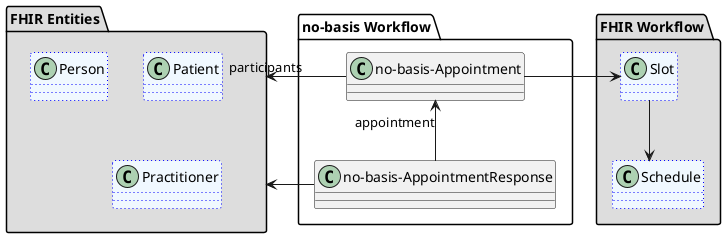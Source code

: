 @startuml
skinparam linetype ortho

package "FHIR Entities" #DDDDDD {
'together {
class "Patient" as patient #aliceblue ##[dotted]blue
class "Practitioner" as practitioner #aliceblue ##[dotted]blue
class "Person" as person #aliceblue ##[dotted]blue

patient -down[hidden]-> practitioner 
}

'together {
package "no-basis Workflow" {
class "no-basis-Appointment" as appointment
class "no-basis-AppointmentResponse" as appointmentresponse
appointmentresponse -up-> appointment : appointment
}

'together {
package "FHIR Workflow" #DDDDDD {
class "Schedule" as schedule #aliceblue ##[dotted]blue
class "Slot" as slot #aliceblue ##[dotted]blue

slot -down-> schedule
}

appointment -left-> "FHIR Entities" :participants
appointmentresponse -left-> "FHIR Entities" 
appointment -right-> slot
@enduml